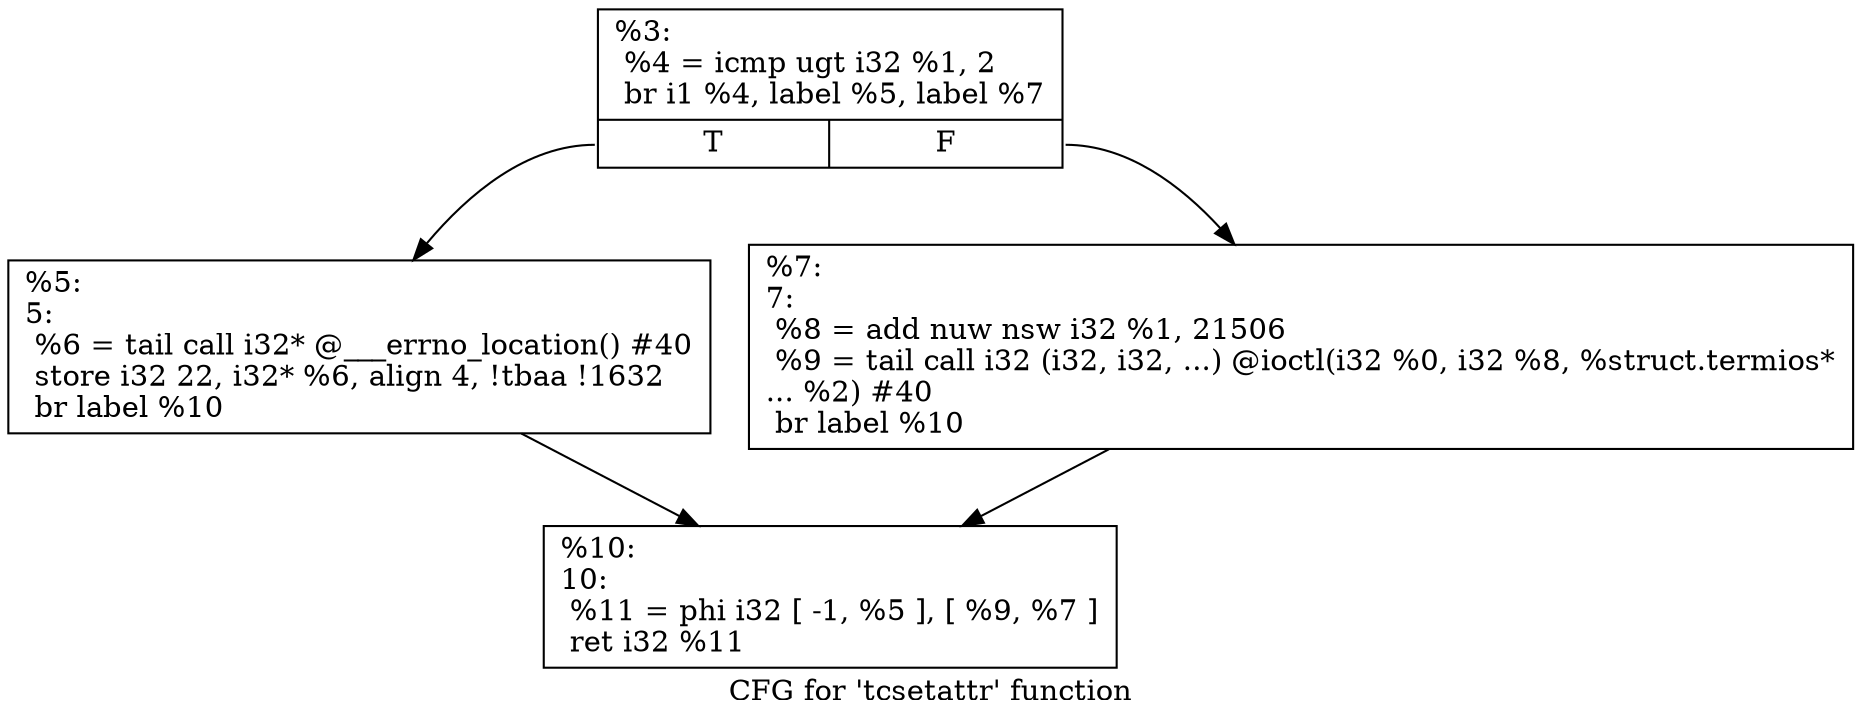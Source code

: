 digraph "CFG for 'tcsetattr' function" {
	label="CFG for 'tcsetattr' function";

	Node0x1d37f00 [shape=record,label="{%3:\l  %4 = icmp ugt i32 %1, 2\l  br i1 %4, label %5, label %7\l|{<s0>T|<s1>F}}"];
	Node0x1d37f00:s0 -> Node0x1d37f50;
	Node0x1d37f00:s1 -> Node0x1d37fa0;
	Node0x1d37f50 [shape=record,label="{%5:\l5:                                                \l  %6 = tail call i32* @___errno_location() #40\l  store i32 22, i32* %6, align 4, !tbaa !1632\l  br label %10\l}"];
	Node0x1d37f50 -> Node0x1d37ff0;
	Node0x1d37fa0 [shape=record,label="{%7:\l7:                                                \l  %8 = add nuw nsw i32 %1, 21506\l  %9 = tail call i32 (i32, i32, ...) @ioctl(i32 %0, i32 %8, %struct.termios*\l... %2) #40\l  br label %10\l}"];
	Node0x1d37fa0 -> Node0x1d37ff0;
	Node0x1d37ff0 [shape=record,label="{%10:\l10:                                               \l  %11 = phi i32 [ -1, %5 ], [ %9, %7 ]\l  ret i32 %11\l}"];
}
